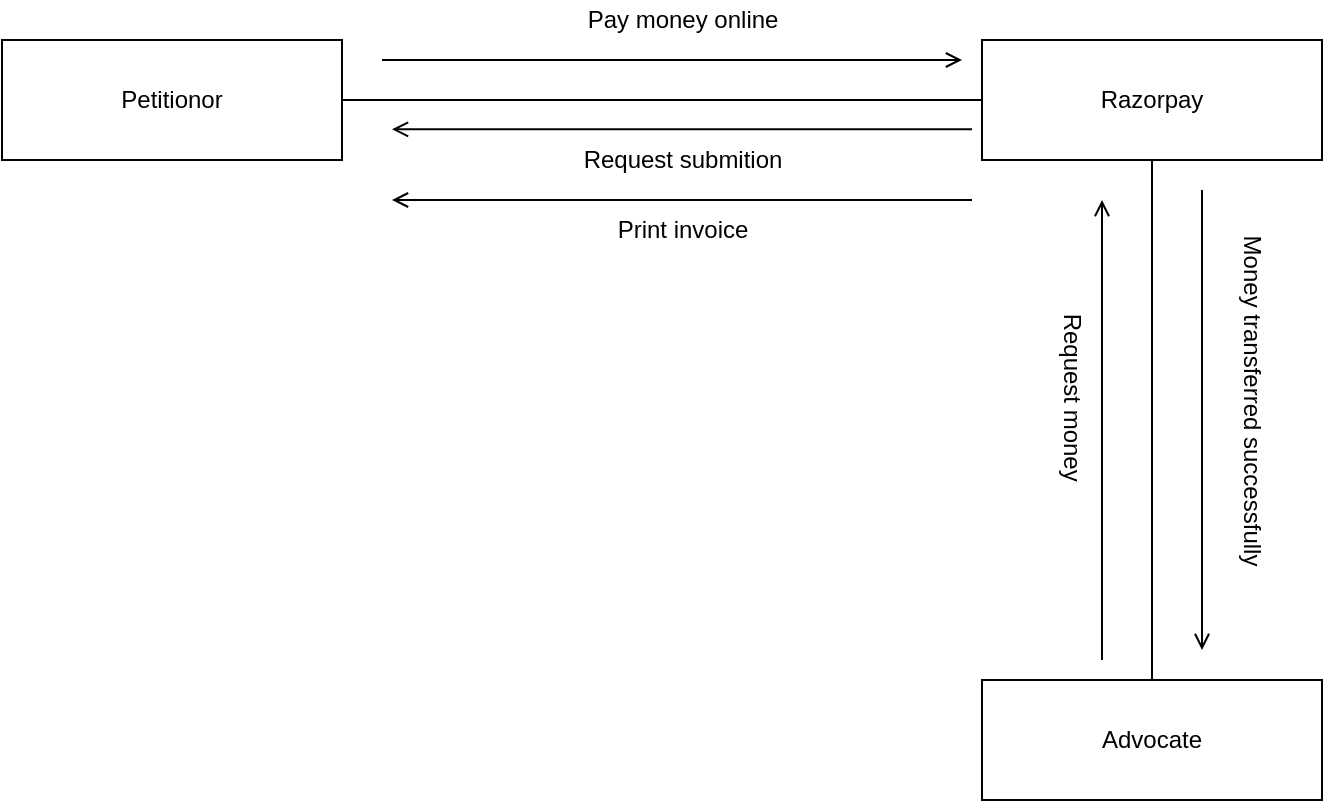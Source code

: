<mxfile version="12.8.8" type="device"><diagram id="2Awi_tMxySDLvpfIeZNK" name="Page-1"><mxGraphModel dx="1279" dy="612" grid="1" gridSize="10" guides="1" tooltips="1" connect="1" arrows="1" fold="1" page="1" pageScale="1" pageWidth="850" pageHeight="1100" math="0" shadow="0"><root><mxCell id="0"/><mxCell id="1" parent="0"/><mxCell id="GrUwjvMF9eD0J6sRbm4V-1" value="Petitionor" style="rounded=0;whiteSpace=wrap;html=1;" parent="1" vertex="1"><mxGeometry x="30" y="290" width="170" height="60" as="geometry"/></mxCell><mxCell id="GrUwjvMF9eD0J6sRbm4V-2" value="Razorpay" style="rounded=0;whiteSpace=wrap;html=1;" parent="1" vertex="1"><mxGeometry x="520" y="290" width="170" height="60" as="geometry"/></mxCell><mxCell id="GrUwjvMF9eD0J6sRbm4V-3" value="Advocate" style="rounded=0;whiteSpace=wrap;html=1;" parent="1" vertex="1"><mxGeometry x="520" y="610" width="170" height="60" as="geometry"/></mxCell><mxCell id="GrUwjvMF9eD0J6sRbm4V-4" value="" style="endArrow=none;html=1;exitX=1;exitY=0.5;exitDx=0;exitDy=0;entryX=0;entryY=0.5;entryDx=0;entryDy=0;" parent="1" source="GrUwjvMF9eD0J6sRbm4V-1" target="GrUwjvMF9eD0J6sRbm4V-2" edge="1"><mxGeometry width="50" height="50" relative="1" as="geometry"><mxPoint x="390" y="580" as="sourcePoint"/><mxPoint x="440" y="530" as="targetPoint"/></mxGeometry></mxCell><mxCell id="GrUwjvMF9eD0J6sRbm4V-5" value="" style="endArrow=none;html=1;entryX=0.5;entryY=1;entryDx=0;entryDy=0;" parent="1" source="GrUwjvMF9eD0J6sRbm4V-3" target="GrUwjvMF9eD0J6sRbm4V-2" edge="1"><mxGeometry width="50" height="50" relative="1" as="geometry"><mxPoint x="210" y="330" as="sourcePoint"/><mxPoint x="530" y="330" as="targetPoint"/></mxGeometry></mxCell><mxCell id="GrUwjvMF9eD0J6sRbm4V-6" value="" style="endArrow=open;html=1;endFill=0;" parent="1" edge="1"><mxGeometry width="50" height="50" relative="1" as="geometry"><mxPoint x="220" y="300" as="sourcePoint"/><mxPoint x="510" y="300" as="targetPoint"/></mxGeometry></mxCell><mxCell id="GrUwjvMF9eD0J6sRbm4V-7" value="Pay money online" style="text;html=1;align=center;verticalAlign=middle;resizable=0;points=[];autosize=1;" parent="1" vertex="1"><mxGeometry x="315" y="270" width="110" height="20" as="geometry"/></mxCell><mxCell id="GrUwjvMF9eD0J6sRbm4V-8" value="" style="endArrow=open;html=1;endFill=0;" parent="1" edge="1"><mxGeometry width="50" height="50" relative="1" as="geometry"><mxPoint x="630" y="365" as="sourcePoint"/><mxPoint x="630" y="595" as="targetPoint"/></mxGeometry></mxCell><mxCell id="GrUwjvMF9eD0J6sRbm4V-9" value="Money&amp;nbsp;transferred successfully" style="text;html=1;align=center;verticalAlign=middle;resizable=0;points=[];autosize=1;rotation=90;" parent="1" vertex="1"><mxGeometry x="565" y="460" width="180" height="20" as="geometry"/></mxCell><mxCell id="GrUwjvMF9eD0J6sRbm4V-10" value="" style="endArrow=none;html=1;endFill=0;startArrow=open;startFill=0;" parent="1" edge="1"><mxGeometry width="50" height="50" relative="1" as="geometry"><mxPoint x="580" y="370" as="sourcePoint"/><mxPoint x="580" y="600" as="targetPoint"/></mxGeometry></mxCell><mxCell id="GrUwjvMF9eD0J6sRbm4V-11" value="Request money&amp;nbsp;" style="text;html=1;align=center;verticalAlign=middle;resizable=0;points=[];autosize=1;rotation=90;" parent="1" vertex="1"><mxGeometry x="515" y="460" width="100" height="20" as="geometry"/></mxCell><mxCell id="GrUwjvMF9eD0J6sRbm4V-12" value="" style="endArrow=open;html=1;endFill=0;" parent="1" edge="1"><mxGeometry width="50" height="50" relative="1" as="geometry"><mxPoint x="515" y="334.66" as="sourcePoint"/><mxPoint x="225" y="334.66" as="targetPoint"/></mxGeometry></mxCell><mxCell id="GrUwjvMF9eD0J6sRbm4V-13" value="Request submition" style="text;html=1;align=center;verticalAlign=middle;resizable=0;points=[];autosize=1;" parent="1" vertex="1"><mxGeometry x="315" y="340" width="110" height="20" as="geometry"/></mxCell><mxCell id="-kwp-kq7lejrYYoMKamf-1" value="" style="endArrow=open;html=1;endFill=0;" edge="1" parent="1"><mxGeometry width="50" height="50" relative="1" as="geometry"><mxPoint x="515" y="370.0" as="sourcePoint"/><mxPoint x="225" y="370.0" as="targetPoint"/></mxGeometry></mxCell><mxCell id="-kwp-kq7lejrYYoMKamf-2" value="Print invoice" style="text;html=1;align=center;verticalAlign=middle;resizable=0;points=[];autosize=1;" vertex="1" parent="1"><mxGeometry x="330" y="375.34" width="80" height="20" as="geometry"/></mxCell></root></mxGraphModel></diagram></mxfile>